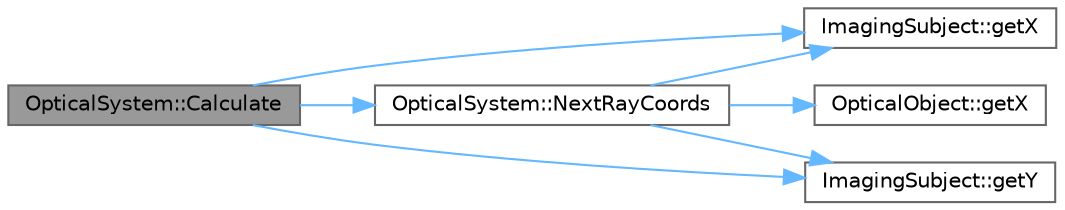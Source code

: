 digraph "OpticalSystem::Calculate"
{
 // LATEX_PDF_SIZE
  bgcolor="transparent";
  edge [fontname=Helvetica,fontsize=10,labelfontname=Helvetica,labelfontsize=10];
  node [fontname=Helvetica,fontsize=10,shape=box,height=0.2,width=0.4];
  rankdir="LR";
  Node1 [id="Node000001",label="OpticalSystem::Calculate",height=0.2,width=0.4,color="gray40", fillcolor="grey60", style="filled", fontcolor="black",tooltip="Calculates the final image formed by the entire optical system."];
  Node1 -> Node2 [id="edge1_Node000001_Node000002",color="steelblue1",style="solid",tooltip=" "];
  Node2 [id="Node000002",label="ImagingSubject::getX",height=0.2,width=0.4,color="grey40", fillcolor="white", style="filled",URL="$classImagingSubject.html#a6c8e7f51ee35d067883389e9197af1c3",tooltip="Retrieves the x-coordinate of the imaging subject."];
  Node1 -> Node3 [id="edge2_Node000001_Node000003",color="steelblue1",style="solid",tooltip=" "];
  Node3 [id="Node000003",label="ImagingSubject::getY",height=0.2,width=0.4,color="grey40", fillcolor="white", style="filled",URL="$classImagingSubject.html#aa19ba23bbf7345864a89e6e540331f9a",tooltip="Retrieves the y-coordinate of the imaging subject."];
  Node1 -> Node4 [id="edge3_Node000001_Node000004",color="steelblue1",style="solid",tooltip=" "];
  Node4 [id="Node000004",label="OpticalSystem::NextRayCoords",height=0.2,width=0.4,color="grey40", fillcolor="white", style="filled",URL="$classOpticalSystem.html#ad2f214db0296fb9db5e828ea9b29231a",tooltip="Calculates and stores the next ray coordinates after interaction with an optical object."];
  Node4 -> Node2 [id="edge4_Node000004_Node000002",color="steelblue1",style="solid",tooltip=" "];
  Node4 -> Node5 [id="edge5_Node000004_Node000005",color="steelblue1",style="solid",tooltip=" "];
  Node5 [id="Node000005",label="OpticalObject::getX",height=0.2,width=0.4,color="grey40", fillcolor="white", style="filled",URL="$classOpticalObject.html#a7fad6a60fa013015007c19056cfd3767",tooltip="Retrieves the x-coordinate (position) of the optical object."];
  Node4 -> Node3 [id="edge6_Node000004_Node000003",color="steelblue1",style="solid",tooltip=" "];
}
